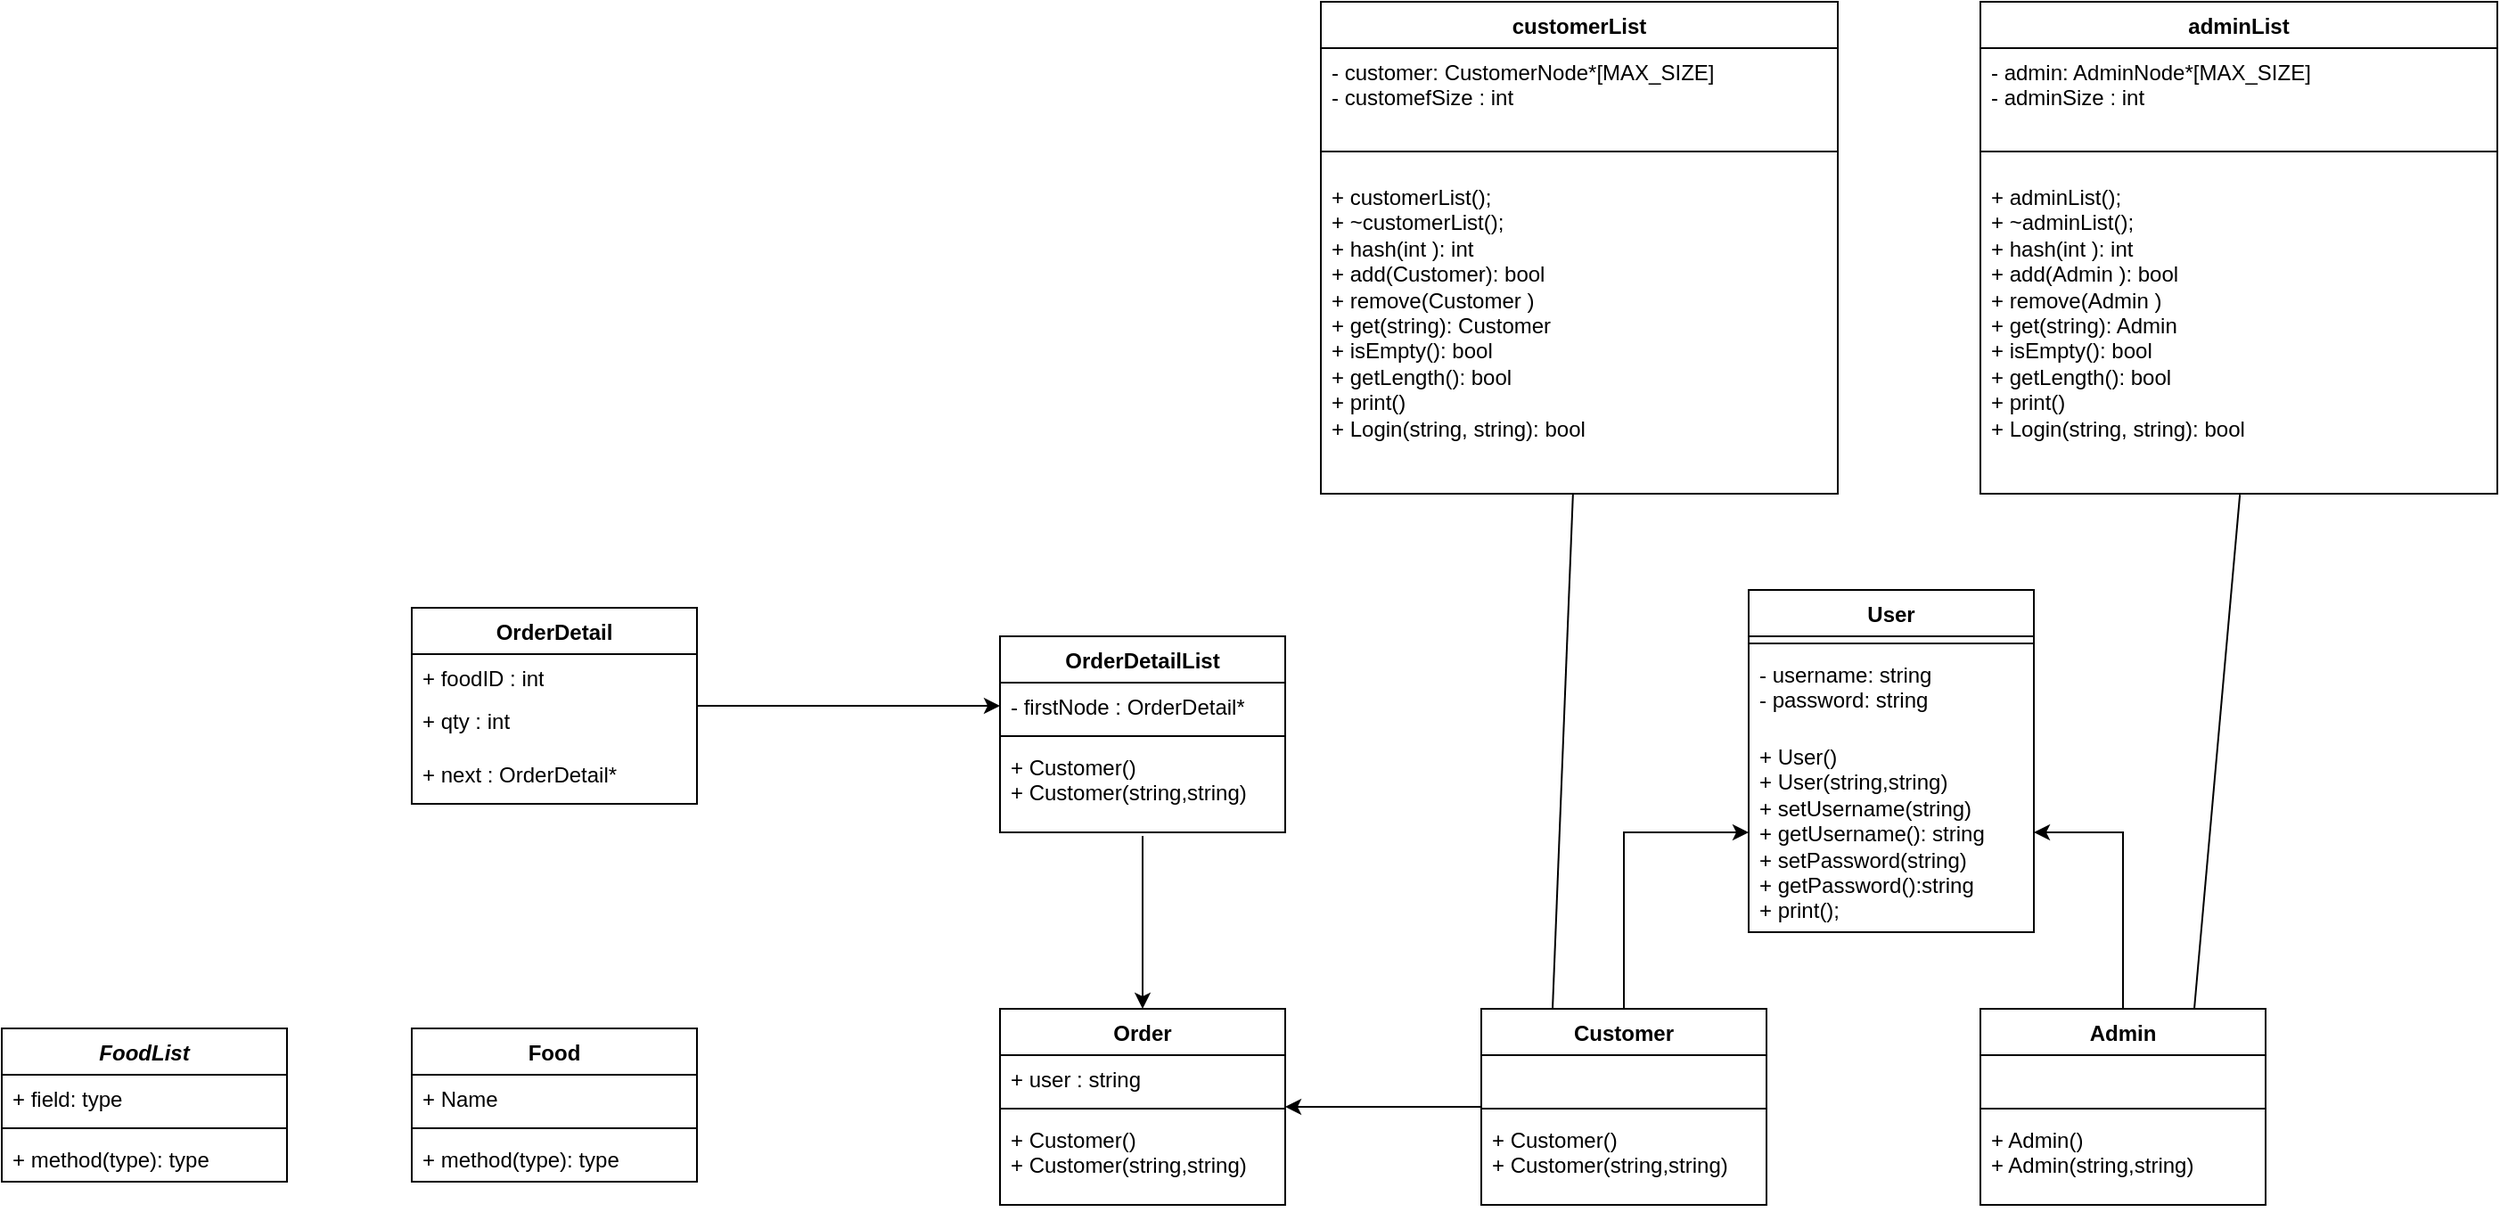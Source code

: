 <mxfile version="21.6.7" type="github">
  <diagram id="C5RBs43oDa-KdzZeNtuy" name="Page-1">
    <mxGraphModel dx="1820" dy="1739" grid="1" gridSize="10" guides="1" tooltips="1" connect="1" arrows="1" fold="1" page="1" pageScale="1" pageWidth="827" pageHeight="1169" math="0" shadow="0">
      <root>
        <mxCell id="WIyWlLk6GJQsqaUBKTNV-0" />
        <mxCell id="WIyWlLk6GJQsqaUBKTNV-1" parent="WIyWlLk6GJQsqaUBKTNV-0" />
        <mxCell id="F4Uh7PT9KSqVNdmCy0rb-5" value="User" style="swimlane;fontStyle=1;align=center;verticalAlign=top;childLayout=stackLayout;horizontal=1;startSize=26;horizontalStack=0;resizeParent=1;resizeParentMax=0;resizeLast=0;collapsible=1;marginBottom=0;whiteSpace=wrap;html=1;" parent="WIyWlLk6GJQsqaUBKTNV-1" vertex="1">
          <mxGeometry x="230" y="240" width="160" height="192" as="geometry" />
        </mxCell>
        <mxCell id="F4Uh7PT9KSqVNdmCy0rb-7" value="" style="line;strokeWidth=1;fillColor=none;align=left;verticalAlign=middle;spacingTop=-1;spacingLeft=3;spacingRight=3;rotatable=0;labelPosition=right;points=[];portConstraint=eastwest;strokeColor=inherit;" parent="F4Uh7PT9KSqVNdmCy0rb-5" vertex="1">
          <mxGeometry y="26" width="160" height="8" as="geometry" />
        </mxCell>
        <mxCell id="F4Uh7PT9KSqVNdmCy0rb-6" value="- username: string&lt;br&gt;- password: string" style="text;strokeColor=none;fillColor=none;align=left;verticalAlign=top;spacingLeft=4;spacingRight=4;overflow=hidden;rotatable=0;points=[[0,0.5],[1,0.5]];portConstraint=eastwest;whiteSpace=wrap;html=1;" parent="F4Uh7PT9KSqVNdmCy0rb-5" vertex="1">
          <mxGeometry y="34" width="160" height="46" as="geometry" />
        </mxCell>
        <mxCell id="F4Uh7PT9KSqVNdmCy0rb-8" value="+ User()&lt;br&gt;+ User(string,string)&lt;br&gt;&lt;span style=&quot;background-color: initial;&quot;&gt;+ setUsername(string)&lt;/span&gt;&lt;br&gt;&lt;div&gt;+ getUsername(): string&lt;span style=&quot;&quot;&gt;&lt;/span&gt;&lt;/div&gt;&lt;div&gt;&lt;span style=&quot;background-color: initial;&quot;&gt;+ setPassword(string)&lt;/span&gt;&lt;br&gt;&lt;/div&gt;&lt;div&gt;&lt;span style=&quot;&quot;&gt;&lt;span style=&quot;&quot;&gt;&lt;span style=&quot;white-space: pre;&quot;&gt;+ &lt;/span&gt;&lt;/span&gt;getPassword():string&lt;/span&gt;&lt;/div&gt;&lt;div&gt;&lt;span style=&quot;white-space: pre;&quot;&gt;+ &lt;/span&gt;print();&lt;/div&gt;" style="text;strokeColor=none;fillColor=none;align=left;verticalAlign=top;spacingLeft=4;spacingRight=4;overflow=hidden;rotatable=0;points=[[0,0.5],[1,0.5]];portConstraint=eastwest;whiteSpace=wrap;html=1;" parent="F4Uh7PT9KSqVNdmCy0rb-5" vertex="1">
          <mxGeometry y="80" width="160" height="112" as="geometry" />
        </mxCell>
        <mxCell id="717un5NZY9DqzgN_jYeW-9" value="" style="edgeStyle=orthogonalEdgeStyle;rounded=0;orthogonalLoop=1;jettySize=auto;html=1;" parent="WIyWlLk6GJQsqaUBKTNV-1" source="F4Uh7PT9KSqVNdmCy0rb-9" target="717un5NZY9DqzgN_jYeW-5" edge="1">
          <mxGeometry relative="1" as="geometry" />
        </mxCell>
        <mxCell id="F4Uh7PT9KSqVNdmCy0rb-9" value="Customer" style="swimlane;fontStyle=1;align=center;verticalAlign=top;childLayout=stackLayout;horizontal=1;startSize=26;horizontalStack=0;resizeParent=1;resizeParentMax=0;resizeLast=0;collapsible=1;marginBottom=0;whiteSpace=wrap;html=1;" parent="WIyWlLk6GJQsqaUBKTNV-1" vertex="1">
          <mxGeometry x="80" y="475" width="160" height="110" as="geometry" />
        </mxCell>
        <mxCell id="F4Uh7PT9KSqVNdmCy0rb-10" value="&lt;br&gt;" style="text;strokeColor=none;fillColor=none;align=left;verticalAlign=top;spacingLeft=4;spacingRight=4;overflow=hidden;rotatable=0;points=[[0,0.5],[1,0.5]];portConstraint=eastwest;whiteSpace=wrap;html=1;" parent="F4Uh7PT9KSqVNdmCy0rb-9" vertex="1">
          <mxGeometry y="26" width="160" height="26" as="geometry" />
        </mxCell>
        <mxCell id="F4Uh7PT9KSqVNdmCy0rb-11" value="" style="line;strokeWidth=1;fillColor=none;align=left;verticalAlign=middle;spacingTop=-1;spacingLeft=3;spacingRight=3;rotatable=0;labelPosition=right;points=[];portConstraint=eastwest;strokeColor=inherit;" parent="F4Uh7PT9KSqVNdmCy0rb-9" vertex="1">
          <mxGeometry y="52" width="160" height="8" as="geometry" />
        </mxCell>
        <mxCell id="F4Uh7PT9KSqVNdmCy0rb-12" value="+ Customer()&lt;br style=&quot;border-color: var(--border-color);&quot;&gt;+ Customer(string,string)" style="text;strokeColor=none;fillColor=none;align=left;verticalAlign=top;spacingLeft=4;spacingRight=4;overflow=hidden;rotatable=0;points=[[0,0.5],[1,0.5]];portConstraint=eastwest;whiteSpace=wrap;html=1;" parent="F4Uh7PT9KSqVNdmCy0rb-9" vertex="1">
          <mxGeometry y="60" width="160" height="50" as="geometry" />
        </mxCell>
        <mxCell id="F4Uh7PT9KSqVNdmCy0rb-15" value="Admin" style="swimlane;fontStyle=1;align=center;verticalAlign=top;childLayout=stackLayout;horizontal=1;startSize=26;horizontalStack=0;resizeParent=1;resizeParentMax=0;resizeLast=0;collapsible=1;marginBottom=0;whiteSpace=wrap;html=1;" parent="WIyWlLk6GJQsqaUBKTNV-1" vertex="1">
          <mxGeometry x="360" y="475" width="160" height="110" as="geometry" />
        </mxCell>
        <mxCell id="F4Uh7PT9KSqVNdmCy0rb-16" value="&lt;br&gt;" style="text;strokeColor=none;fillColor=none;align=left;verticalAlign=top;spacingLeft=4;spacingRight=4;overflow=hidden;rotatable=0;points=[[0,0.5],[1,0.5]];portConstraint=eastwest;whiteSpace=wrap;html=1;" parent="F4Uh7PT9KSqVNdmCy0rb-15" vertex="1">
          <mxGeometry y="26" width="160" height="26" as="geometry" />
        </mxCell>
        <mxCell id="F4Uh7PT9KSqVNdmCy0rb-17" value="" style="line;strokeWidth=1;fillColor=none;align=left;verticalAlign=middle;spacingTop=-1;spacingLeft=3;spacingRight=3;rotatable=0;labelPosition=right;points=[];portConstraint=eastwest;strokeColor=inherit;" parent="F4Uh7PT9KSqVNdmCy0rb-15" vertex="1">
          <mxGeometry y="52" width="160" height="8" as="geometry" />
        </mxCell>
        <mxCell id="F4Uh7PT9KSqVNdmCy0rb-18" value="+ Admin()&lt;br style=&quot;border-color: var(--border-color);&quot;&gt;+ Admin(string,string)" style="text;strokeColor=none;fillColor=none;align=left;verticalAlign=top;spacingLeft=4;spacingRight=4;overflow=hidden;rotatable=0;points=[[0,0.5],[1,0.5]];portConstraint=eastwest;whiteSpace=wrap;html=1;" parent="F4Uh7PT9KSqVNdmCy0rb-15" vertex="1">
          <mxGeometry y="60" width="160" height="50" as="geometry" />
        </mxCell>
        <mxCell id="F4Uh7PT9KSqVNdmCy0rb-22" value="adminList" style="swimlane;fontStyle=1;align=center;verticalAlign=top;childLayout=stackLayout;horizontal=1;startSize=26;horizontalStack=0;resizeParent=1;resizeParentMax=0;resizeLast=0;collapsible=1;marginBottom=0;whiteSpace=wrap;html=1;" parent="WIyWlLk6GJQsqaUBKTNV-1" vertex="1">
          <mxGeometry x="360" y="-90" width="290" height="276" as="geometry" />
        </mxCell>
        <mxCell id="F4Uh7PT9KSqVNdmCy0rb-24" value="- admin: AdminNode*[MAX_SIZE]&lt;br&gt;- adminSize : int" style="text;strokeColor=none;fillColor=none;align=left;verticalAlign=top;spacingLeft=4;spacingRight=4;overflow=hidden;rotatable=0;points=[[0,0.5],[1,0.5]];portConstraint=eastwest;whiteSpace=wrap;html=1;" parent="F4Uh7PT9KSqVNdmCy0rb-22" vertex="1">
          <mxGeometry y="26" width="290" height="46" as="geometry" />
        </mxCell>
        <mxCell id="F4Uh7PT9KSqVNdmCy0rb-23" value="" style="line;strokeWidth=1;fillColor=none;align=left;verticalAlign=middle;spacingTop=-1;spacingLeft=3;spacingRight=3;rotatable=0;labelPosition=right;points=[];portConstraint=eastwest;strokeColor=inherit;" parent="F4Uh7PT9KSqVNdmCy0rb-22" vertex="1">
          <mxGeometry y="72" width="290" height="24" as="geometry" />
        </mxCell>
        <mxCell id="F4Uh7PT9KSqVNdmCy0rb-25" value="&lt;div&gt;+ adminList();&lt;/div&gt;&lt;div&gt;&lt;span style=&quot;background-color: initial;&quot;&gt;+ ~adminList();&lt;/span&gt;&lt;/div&gt;&lt;div&gt;&lt;span style=&quot;background-color: initial;&quot;&gt;+ hash(int ): int&lt;/span&gt;&lt;/div&gt;&lt;div&gt;&lt;span style=&quot;background-color: initial;&quot;&gt;+ add(Admin ): bool&lt;/span&gt;&lt;/div&gt;&lt;div&gt;&lt;span style=&quot;background-color: initial;&quot;&gt;&lt;span style=&quot;white-space: pre;&quot;&gt;+ &lt;/span&gt;remove(Admin )&lt;/span&gt;&lt;/div&gt;&lt;div&gt;&lt;span style=&quot;background-color: initial;&quot;&gt;+&amp;nbsp;&lt;/span&gt;&lt;span style=&quot;background-color: initial;&quot;&gt;get(string): Admin&lt;/span&gt;&lt;/div&gt;&lt;div&gt;&lt;span style=&quot;background-color: initial;&quot;&gt;+ isEmpty(): bool&lt;/span&gt;&lt;/div&gt;&lt;div&gt;&lt;span style=&quot;background-color: initial;&quot;&gt;+ getLength(): bool&lt;/span&gt;&lt;/div&gt;&lt;div&gt;&lt;span style=&quot;background-color: initial;&quot;&gt;+ print()&lt;/span&gt;&lt;/div&gt;&lt;div&gt;&lt;span style=&quot;background-color: initial;&quot;&gt;+ Login(string, string): bool&lt;/span&gt;&lt;/div&gt;" style="text;strokeColor=none;fillColor=none;align=left;verticalAlign=top;spacingLeft=4;spacingRight=4;overflow=hidden;rotatable=0;points=[[0,0.5],[1,0.5]];portConstraint=eastwest;whiteSpace=wrap;html=1;" parent="F4Uh7PT9KSqVNdmCy0rb-22" vertex="1">
          <mxGeometry y="96" width="290" height="180" as="geometry" />
        </mxCell>
        <mxCell id="F4Uh7PT9KSqVNdmCy0rb-27" value="customerList" style="swimlane;fontStyle=1;align=center;verticalAlign=top;childLayout=stackLayout;horizontal=1;startSize=26;horizontalStack=0;resizeParent=1;resizeParentMax=0;resizeLast=0;collapsible=1;marginBottom=0;whiteSpace=wrap;html=1;" parent="WIyWlLk6GJQsqaUBKTNV-1" vertex="1">
          <mxGeometry x="-10" y="-90" width="290" height="276" as="geometry" />
        </mxCell>
        <mxCell id="F4Uh7PT9KSqVNdmCy0rb-28" value="- customer: CustomerNode*[MAX_SIZE]&lt;br&gt;- customefSize : int&lt;span style=&quot;white-space: pre;&quot;&gt;&#x9;&lt;/span&gt;" style="text;strokeColor=none;fillColor=none;align=left;verticalAlign=top;spacingLeft=4;spacingRight=4;overflow=hidden;rotatable=0;points=[[0,0.5],[1,0.5]];portConstraint=eastwest;whiteSpace=wrap;html=1;" parent="F4Uh7PT9KSqVNdmCy0rb-27" vertex="1">
          <mxGeometry y="26" width="290" height="46" as="geometry" />
        </mxCell>
        <mxCell id="F4Uh7PT9KSqVNdmCy0rb-29" value="" style="line;strokeWidth=1;fillColor=none;align=left;verticalAlign=middle;spacingTop=-1;spacingLeft=3;spacingRight=3;rotatable=0;labelPosition=right;points=[];portConstraint=eastwest;strokeColor=inherit;" parent="F4Uh7PT9KSqVNdmCy0rb-27" vertex="1">
          <mxGeometry y="72" width="290" height="24" as="geometry" />
        </mxCell>
        <mxCell id="F4Uh7PT9KSqVNdmCy0rb-30" value="&lt;div&gt;+ customerList();&lt;/div&gt;&lt;div&gt;&lt;span style=&quot;background-color: initial;&quot;&gt;+ ~customerList();&lt;/span&gt;&lt;/div&gt;&lt;div&gt;&lt;span style=&quot;background-color: initial;&quot;&gt;+ hash(int ): int&lt;/span&gt;&lt;/div&gt;&lt;div&gt;&lt;span style=&quot;background-color: initial;&quot;&gt;+ add(Customer): bool&lt;/span&gt;&lt;/div&gt;&lt;div&gt;&lt;span style=&quot;background-color: initial;&quot;&gt;&lt;span style=&quot;white-space: pre;&quot;&gt;+ &lt;/span&gt;remove(Customer )&lt;/span&gt;&lt;/div&gt;&lt;div&gt;&lt;span style=&quot;background-color: initial;&quot;&gt;+&amp;nbsp;&lt;/span&gt;&lt;span style=&quot;background-color: initial;&quot;&gt;get(string): Customer&lt;/span&gt;&lt;/div&gt;&lt;div&gt;&lt;span style=&quot;background-color: initial;&quot;&gt;+ isEmpty(): bool&lt;/span&gt;&lt;/div&gt;&lt;div&gt;&lt;span style=&quot;background-color: initial;&quot;&gt;+ getLength(): bool&lt;/span&gt;&lt;/div&gt;&lt;div&gt;&lt;span style=&quot;background-color: initial;&quot;&gt;+ print()&lt;/span&gt;&lt;/div&gt;&lt;div&gt;&lt;span style=&quot;background-color: initial;&quot;&gt;+ Login(string, string): bool&lt;/span&gt;&lt;/div&gt;" style="text;strokeColor=none;fillColor=none;align=left;verticalAlign=top;spacingLeft=4;spacingRight=4;overflow=hidden;rotatable=0;points=[[0,0.5],[1,0.5]];portConstraint=eastwest;whiteSpace=wrap;html=1;" parent="F4Uh7PT9KSqVNdmCy0rb-27" vertex="1">
          <mxGeometry y="96" width="290" height="180" as="geometry" />
        </mxCell>
        <mxCell id="F4Uh7PT9KSqVNdmCy0rb-33" value="" style="endArrow=none;html=1;rounded=0;exitX=0.25;exitY=0;exitDx=0;exitDy=0;" parent="WIyWlLk6GJQsqaUBKTNV-1" source="F4Uh7PT9KSqVNdmCy0rb-9" target="F4Uh7PT9KSqVNdmCy0rb-30" edge="1">
          <mxGeometry width="50" height="50" relative="1" as="geometry">
            <mxPoint x="310" y="440" as="sourcePoint" />
            <mxPoint x="360" y="390" as="targetPoint" />
          </mxGeometry>
        </mxCell>
        <mxCell id="F4Uh7PT9KSqVNdmCy0rb-34" value="" style="endArrow=none;html=1;rounded=0;exitX=0.75;exitY=0;exitDx=0;exitDy=0;entryX=0.502;entryY=1.003;entryDx=0;entryDy=0;entryPerimeter=0;" parent="WIyWlLk6GJQsqaUBKTNV-1" source="F4Uh7PT9KSqVNdmCy0rb-15" target="F4Uh7PT9KSqVNdmCy0rb-25" edge="1">
          <mxGeometry width="50" height="50" relative="1" as="geometry">
            <mxPoint x="310" y="440" as="sourcePoint" />
            <mxPoint x="360" y="390" as="targetPoint" />
          </mxGeometry>
        </mxCell>
        <mxCell id="717un5NZY9DqzgN_jYeW-5" value="Order" style="swimlane;fontStyle=1;align=center;verticalAlign=top;childLayout=stackLayout;horizontal=1;startSize=26;horizontalStack=0;resizeParent=1;resizeParentMax=0;resizeLast=0;collapsible=1;marginBottom=0;whiteSpace=wrap;html=1;" parent="WIyWlLk6GJQsqaUBKTNV-1" vertex="1">
          <mxGeometry x="-190" y="475" width="160" height="110" as="geometry" />
        </mxCell>
        <mxCell id="717un5NZY9DqzgN_jYeW-6" value="+ user : string" style="text;strokeColor=none;fillColor=none;align=left;verticalAlign=top;spacingLeft=4;spacingRight=4;overflow=hidden;rotatable=0;points=[[0,0.5],[1,0.5]];portConstraint=eastwest;whiteSpace=wrap;html=1;" parent="717un5NZY9DqzgN_jYeW-5" vertex="1">
          <mxGeometry y="26" width="160" height="26" as="geometry" />
        </mxCell>
        <mxCell id="717un5NZY9DqzgN_jYeW-7" value="" style="line;strokeWidth=1;fillColor=none;align=left;verticalAlign=middle;spacingTop=-1;spacingLeft=3;spacingRight=3;rotatable=0;labelPosition=right;points=[];portConstraint=eastwest;strokeColor=inherit;" parent="717un5NZY9DqzgN_jYeW-5" vertex="1">
          <mxGeometry y="52" width="160" height="8" as="geometry" />
        </mxCell>
        <mxCell id="717un5NZY9DqzgN_jYeW-8" value="+ Customer()&lt;br style=&quot;border-color: var(--border-color);&quot;&gt;+ Customer(string,string)" style="text;strokeColor=none;fillColor=none;align=left;verticalAlign=top;spacingLeft=4;spacingRight=4;overflow=hidden;rotatable=0;points=[[0,0.5],[1,0.5]];portConstraint=eastwest;whiteSpace=wrap;html=1;" parent="717un5NZY9DqzgN_jYeW-5" vertex="1">
          <mxGeometry y="60" width="160" height="50" as="geometry" />
        </mxCell>
        <mxCell id="717un5NZY9DqzgN_jYeW-10" value="OrderDetailList" style="swimlane;fontStyle=1;align=center;verticalAlign=top;childLayout=stackLayout;horizontal=1;startSize=26;horizontalStack=0;resizeParent=1;resizeParentMax=0;resizeLast=0;collapsible=1;marginBottom=0;whiteSpace=wrap;html=1;" parent="WIyWlLk6GJQsqaUBKTNV-1" vertex="1">
          <mxGeometry x="-190" y="266" width="160" height="110" as="geometry" />
        </mxCell>
        <mxCell id="717un5NZY9DqzgN_jYeW-11" value="- firstNode : OrderDetail*" style="text;strokeColor=none;fillColor=none;align=left;verticalAlign=top;spacingLeft=4;spacingRight=4;overflow=hidden;rotatable=0;points=[[0,0.5],[1,0.5]];portConstraint=eastwest;whiteSpace=wrap;html=1;" parent="717un5NZY9DqzgN_jYeW-10" vertex="1">
          <mxGeometry y="26" width="160" height="26" as="geometry" />
        </mxCell>
        <mxCell id="717un5NZY9DqzgN_jYeW-12" value="" style="line;strokeWidth=1;fillColor=none;align=left;verticalAlign=middle;spacingTop=-1;spacingLeft=3;spacingRight=3;rotatable=0;labelPosition=right;points=[];portConstraint=eastwest;strokeColor=inherit;" parent="717un5NZY9DqzgN_jYeW-10" vertex="1">
          <mxGeometry y="52" width="160" height="8" as="geometry" />
        </mxCell>
        <mxCell id="717un5NZY9DqzgN_jYeW-13" value="+ Customer()&lt;br style=&quot;border-color: var(--border-color);&quot;&gt;+ Customer(string,string)" style="text;strokeColor=none;fillColor=none;align=left;verticalAlign=top;spacingLeft=4;spacingRight=4;overflow=hidden;rotatable=0;points=[[0,0.5],[1,0.5]];portConstraint=eastwest;whiteSpace=wrap;html=1;" parent="717un5NZY9DqzgN_jYeW-10" vertex="1">
          <mxGeometry y="60" width="160" height="50" as="geometry" />
        </mxCell>
        <mxCell id="717un5NZY9DqzgN_jYeW-15" style="edgeStyle=orthogonalEdgeStyle;rounded=0;orthogonalLoop=1;jettySize=auto;html=1;" parent="WIyWlLk6GJQsqaUBKTNV-1" target="717un5NZY9DqzgN_jYeW-5" edge="1">
          <mxGeometry relative="1" as="geometry">
            <mxPoint x="-110" y="378" as="sourcePoint" />
            <Array as="points">
              <mxPoint x="-110" y="378" />
            </Array>
          </mxGeometry>
        </mxCell>
        <mxCell id="717un5NZY9DqzgN_jYeW-16" value="&lt;i&gt;FoodList&lt;/i&gt;" style="swimlane;fontStyle=1;align=center;verticalAlign=top;childLayout=stackLayout;horizontal=1;startSize=26;horizontalStack=0;resizeParent=1;resizeParentMax=0;resizeLast=0;collapsible=1;marginBottom=0;whiteSpace=wrap;html=1;" parent="WIyWlLk6GJQsqaUBKTNV-1" vertex="1">
          <mxGeometry x="-750" y="486" width="160" height="86" as="geometry" />
        </mxCell>
        <mxCell id="717un5NZY9DqzgN_jYeW-17" value="+ field: type" style="text;strokeColor=none;fillColor=none;align=left;verticalAlign=top;spacingLeft=4;spacingRight=4;overflow=hidden;rotatable=0;points=[[0,0.5],[1,0.5]];portConstraint=eastwest;whiteSpace=wrap;html=1;" parent="717un5NZY9DqzgN_jYeW-16" vertex="1">
          <mxGeometry y="26" width="160" height="26" as="geometry" />
        </mxCell>
        <mxCell id="717un5NZY9DqzgN_jYeW-18" value="" style="line;strokeWidth=1;fillColor=none;align=left;verticalAlign=middle;spacingTop=-1;spacingLeft=3;spacingRight=3;rotatable=0;labelPosition=right;points=[];portConstraint=eastwest;strokeColor=inherit;" parent="717un5NZY9DqzgN_jYeW-16" vertex="1">
          <mxGeometry y="52" width="160" height="8" as="geometry" />
        </mxCell>
        <mxCell id="717un5NZY9DqzgN_jYeW-19" value="+ method(type): type" style="text;strokeColor=none;fillColor=none;align=left;verticalAlign=top;spacingLeft=4;spacingRight=4;overflow=hidden;rotatable=0;points=[[0,0.5],[1,0.5]];portConstraint=eastwest;whiteSpace=wrap;html=1;" parent="717un5NZY9DqzgN_jYeW-16" vertex="1">
          <mxGeometry y="60" width="160" height="26" as="geometry" />
        </mxCell>
        <mxCell id="717un5NZY9DqzgN_jYeW-20" value="Food" style="swimlane;fontStyle=1;align=center;verticalAlign=top;childLayout=stackLayout;horizontal=1;startSize=26;horizontalStack=0;resizeParent=1;resizeParentMax=0;resizeLast=0;collapsible=1;marginBottom=0;whiteSpace=wrap;html=1;" parent="WIyWlLk6GJQsqaUBKTNV-1" vertex="1">
          <mxGeometry x="-520" y="486" width="160" height="86" as="geometry" />
        </mxCell>
        <mxCell id="717un5NZY9DqzgN_jYeW-21" value="+ Name" style="text;strokeColor=none;fillColor=none;align=left;verticalAlign=top;spacingLeft=4;spacingRight=4;overflow=hidden;rotatable=0;points=[[0,0.5],[1,0.5]];portConstraint=eastwest;whiteSpace=wrap;html=1;" parent="717un5NZY9DqzgN_jYeW-20" vertex="1">
          <mxGeometry y="26" width="160" height="26" as="geometry" />
        </mxCell>
        <mxCell id="717un5NZY9DqzgN_jYeW-22" value="" style="line;strokeWidth=1;fillColor=none;align=left;verticalAlign=middle;spacingTop=-1;spacingLeft=3;spacingRight=3;rotatable=0;labelPosition=right;points=[];portConstraint=eastwest;strokeColor=inherit;" parent="717un5NZY9DqzgN_jYeW-20" vertex="1">
          <mxGeometry y="52" width="160" height="8" as="geometry" />
        </mxCell>
        <mxCell id="717un5NZY9DqzgN_jYeW-23" value="+ method(type): type" style="text;strokeColor=none;fillColor=none;align=left;verticalAlign=top;spacingLeft=4;spacingRight=4;overflow=hidden;rotatable=0;points=[[0,0.5],[1,0.5]];portConstraint=eastwest;whiteSpace=wrap;html=1;" parent="717un5NZY9DqzgN_jYeW-20" vertex="1">
          <mxGeometry y="60" width="160" height="26" as="geometry" />
        </mxCell>
        <mxCell id="717un5NZY9DqzgN_jYeW-31" style="edgeStyle=orthogonalEdgeStyle;rounded=0;orthogonalLoop=1;jettySize=auto;html=1;entryX=0;entryY=0.5;entryDx=0;entryDy=0;" parent="WIyWlLk6GJQsqaUBKTNV-1" source="717un5NZY9DqzgN_jYeW-24" target="717un5NZY9DqzgN_jYeW-11" edge="1">
          <mxGeometry relative="1" as="geometry" />
        </mxCell>
        <mxCell id="717un5NZY9DqzgN_jYeW-24" value="OrderDetail" style="swimlane;fontStyle=1;align=center;verticalAlign=top;childLayout=stackLayout;horizontal=1;startSize=26;horizontalStack=0;resizeParent=1;resizeParentMax=0;resizeLast=0;collapsible=1;marginBottom=0;whiteSpace=wrap;html=1;" parent="WIyWlLk6GJQsqaUBKTNV-1" vertex="1">
          <mxGeometry x="-520" y="250" width="160" height="110" as="geometry" />
        </mxCell>
        <mxCell id="717un5NZY9DqzgN_jYeW-25" value="+ foodID : int" style="text;strokeColor=none;fillColor=none;align=left;verticalAlign=top;spacingLeft=4;spacingRight=4;overflow=hidden;rotatable=0;points=[[0,0.5],[1,0.5]];portConstraint=eastwest;whiteSpace=wrap;html=1;" parent="717un5NZY9DqzgN_jYeW-24" vertex="1">
          <mxGeometry y="26" width="160" height="24" as="geometry" />
        </mxCell>
        <mxCell id="717un5NZY9DqzgN_jYeW-29" value="+ qty : int" style="text;strokeColor=none;fillColor=none;align=left;verticalAlign=top;spacingLeft=4;spacingRight=4;overflow=hidden;rotatable=0;points=[[0,0.5],[1,0.5]];portConstraint=eastwest;whiteSpace=wrap;html=1;" parent="717un5NZY9DqzgN_jYeW-24" vertex="1">
          <mxGeometry y="50" width="160" height="30" as="geometry" />
        </mxCell>
        <mxCell id="717un5NZY9DqzgN_jYeW-30" value="+ next : OrderDetail*" style="text;strokeColor=none;fillColor=none;align=left;verticalAlign=top;spacingLeft=4;spacingRight=4;overflow=hidden;rotatable=0;points=[[0,0.5],[1,0.5]];portConstraint=eastwest;whiteSpace=wrap;html=1;" parent="717un5NZY9DqzgN_jYeW-24" vertex="1">
          <mxGeometry y="80" width="160" height="30" as="geometry" />
        </mxCell>
        <mxCell id="f6zvtB29TigLOaqgMklJ-0" style="edgeStyle=orthogonalEdgeStyle;rounded=0;orthogonalLoop=1;jettySize=auto;html=1;exitX=0.5;exitY=0;exitDx=0;exitDy=0;" edge="1" parent="WIyWlLk6GJQsqaUBKTNV-1" source="F4Uh7PT9KSqVNdmCy0rb-9" target="F4Uh7PT9KSqVNdmCy0rb-8">
          <mxGeometry relative="1" as="geometry">
            <mxPoint x="-100" y="388" as="sourcePoint" />
            <Array as="points" />
            <mxPoint x="-100" y="485" as="targetPoint" />
          </mxGeometry>
        </mxCell>
        <mxCell id="f6zvtB29TigLOaqgMklJ-4" style="edgeStyle=orthogonalEdgeStyle;rounded=0;orthogonalLoop=1;jettySize=auto;html=1;exitX=0.5;exitY=0;exitDx=0;exitDy=0;entryX=1;entryY=0.5;entryDx=0;entryDy=0;" edge="1" parent="WIyWlLk6GJQsqaUBKTNV-1" source="F4Uh7PT9KSqVNdmCy0rb-15" target="F4Uh7PT9KSqVNdmCy0rb-8">
          <mxGeometry relative="1" as="geometry">
            <mxPoint x="370" y="474.47" as="sourcePoint" />
            <Array as="points" />
            <mxPoint x="440" y="375.47" as="targetPoint" />
          </mxGeometry>
        </mxCell>
      </root>
    </mxGraphModel>
  </diagram>
</mxfile>
